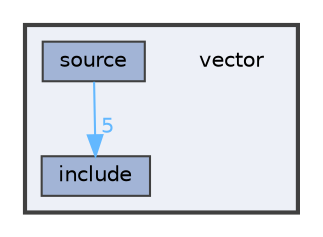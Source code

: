 digraph "C:/Users/Lenovo/Desktop/2-uzduotis/vector"
{
 // LATEX_PDF_SIZE
  bgcolor="transparent";
  edge [fontname=Helvetica,fontsize=10,labelfontname=Helvetica,labelfontsize=10];
  node [fontname=Helvetica,fontsize=10,shape=box,height=0.2,width=0.4];
  compound=true
  subgraph clusterdir_1fe2e3f40887fbec9fd2493c34e7d145 {
    graph [ bgcolor="#edf0f7", pencolor="grey25", label="", fontname=Helvetica,fontsize=10 style="filled,bold", URL="dir_1fe2e3f40887fbec9fd2493c34e7d145.html",tooltip=""]
    dir_1fe2e3f40887fbec9fd2493c34e7d145 [shape=plaintext, label="vector"];
  dir_6ee3340e480389ec80f8e3b6ea109427 [label="include", fillcolor="#a2b4d6", color="grey25", style="filled", URL="dir_6ee3340e480389ec80f8e3b6ea109427.html",tooltip=""];
  dir_5259a0aa0b58ab38c70e9b21c6360fc3 [label="source", fillcolor="#a2b4d6", color="grey25", style="filled", URL="dir_5259a0aa0b58ab38c70e9b21c6360fc3.html",tooltip=""];
  }
  dir_5259a0aa0b58ab38c70e9b21c6360fc3->dir_6ee3340e480389ec80f8e3b6ea109427 [headlabel="5", labeldistance=1.5 headhref="dir_000001_000000.html" href="dir_000001_000000.html" color="steelblue1" fontcolor="steelblue1"];
}
